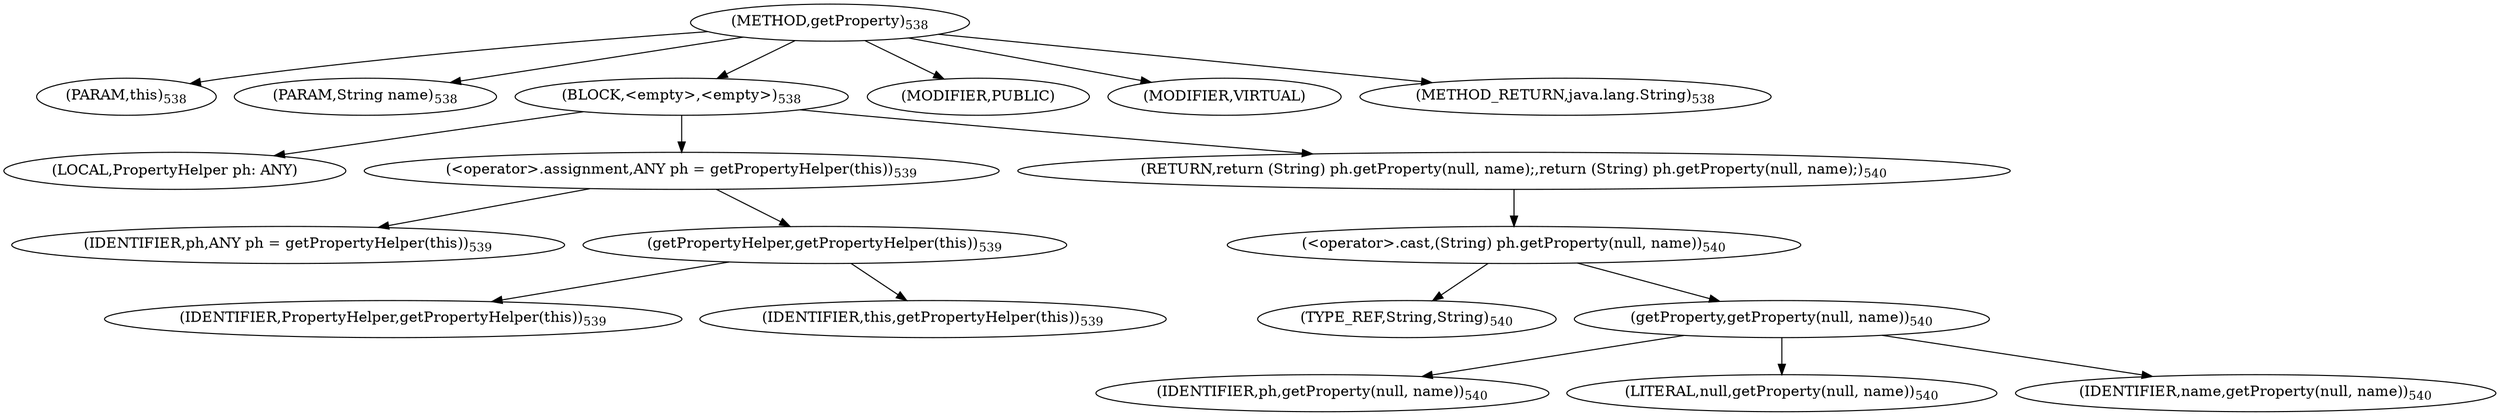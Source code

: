 digraph "getProperty" {  
"880" [label = <(METHOD,getProperty)<SUB>538</SUB>> ]
"45" [label = <(PARAM,this)<SUB>538</SUB>> ]
"881" [label = <(PARAM,String name)<SUB>538</SUB>> ]
"882" [label = <(BLOCK,&lt;empty&gt;,&lt;empty&gt;)<SUB>538</SUB>> ]
"883" [label = <(LOCAL,PropertyHelper ph: ANY)> ]
"884" [label = <(&lt;operator&gt;.assignment,ANY ph = getPropertyHelper(this))<SUB>539</SUB>> ]
"885" [label = <(IDENTIFIER,ph,ANY ph = getPropertyHelper(this))<SUB>539</SUB>> ]
"886" [label = <(getPropertyHelper,getPropertyHelper(this))<SUB>539</SUB>> ]
"887" [label = <(IDENTIFIER,PropertyHelper,getPropertyHelper(this))<SUB>539</SUB>> ]
"44" [label = <(IDENTIFIER,this,getPropertyHelper(this))<SUB>539</SUB>> ]
"888" [label = <(RETURN,return (String) ph.getProperty(null, name);,return (String) ph.getProperty(null, name);)<SUB>540</SUB>> ]
"889" [label = <(&lt;operator&gt;.cast,(String) ph.getProperty(null, name))<SUB>540</SUB>> ]
"890" [label = <(TYPE_REF,String,String)<SUB>540</SUB>> ]
"891" [label = <(getProperty,getProperty(null, name))<SUB>540</SUB>> ]
"892" [label = <(IDENTIFIER,ph,getProperty(null, name))<SUB>540</SUB>> ]
"893" [label = <(LITERAL,null,getProperty(null, name))<SUB>540</SUB>> ]
"894" [label = <(IDENTIFIER,name,getProperty(null, name))<SUB>540</SUB>> ]
"895" [label = <(MODIFIER,PUBLIC)> ]
"896" [label = <(MODIFIER,VIRTUAL)> ]
"897" [label = <(METHOD_RETURN,java.lang.String)<SUB>538</SUB>> ]
  "880" -> "45" 
  "880" -> "881" 
  "880" -> "882" 
  "880" -> "895" 
  "880" -> "896" 
  "880" -> "897" 
  "882" -> "883" 
  "882" -> "884" 
  "882" -> "888" 
  "884" -> "885" 
  "884" -> "886" 
  "886" -> "887" 
  "886" -> "44" 
  "888" -> "889" 
  "889" -> "890" 
  "889" -> "891" 
  "891" -> "892" 
  "891" -> "893" 
  "891" -> "894" 
}
